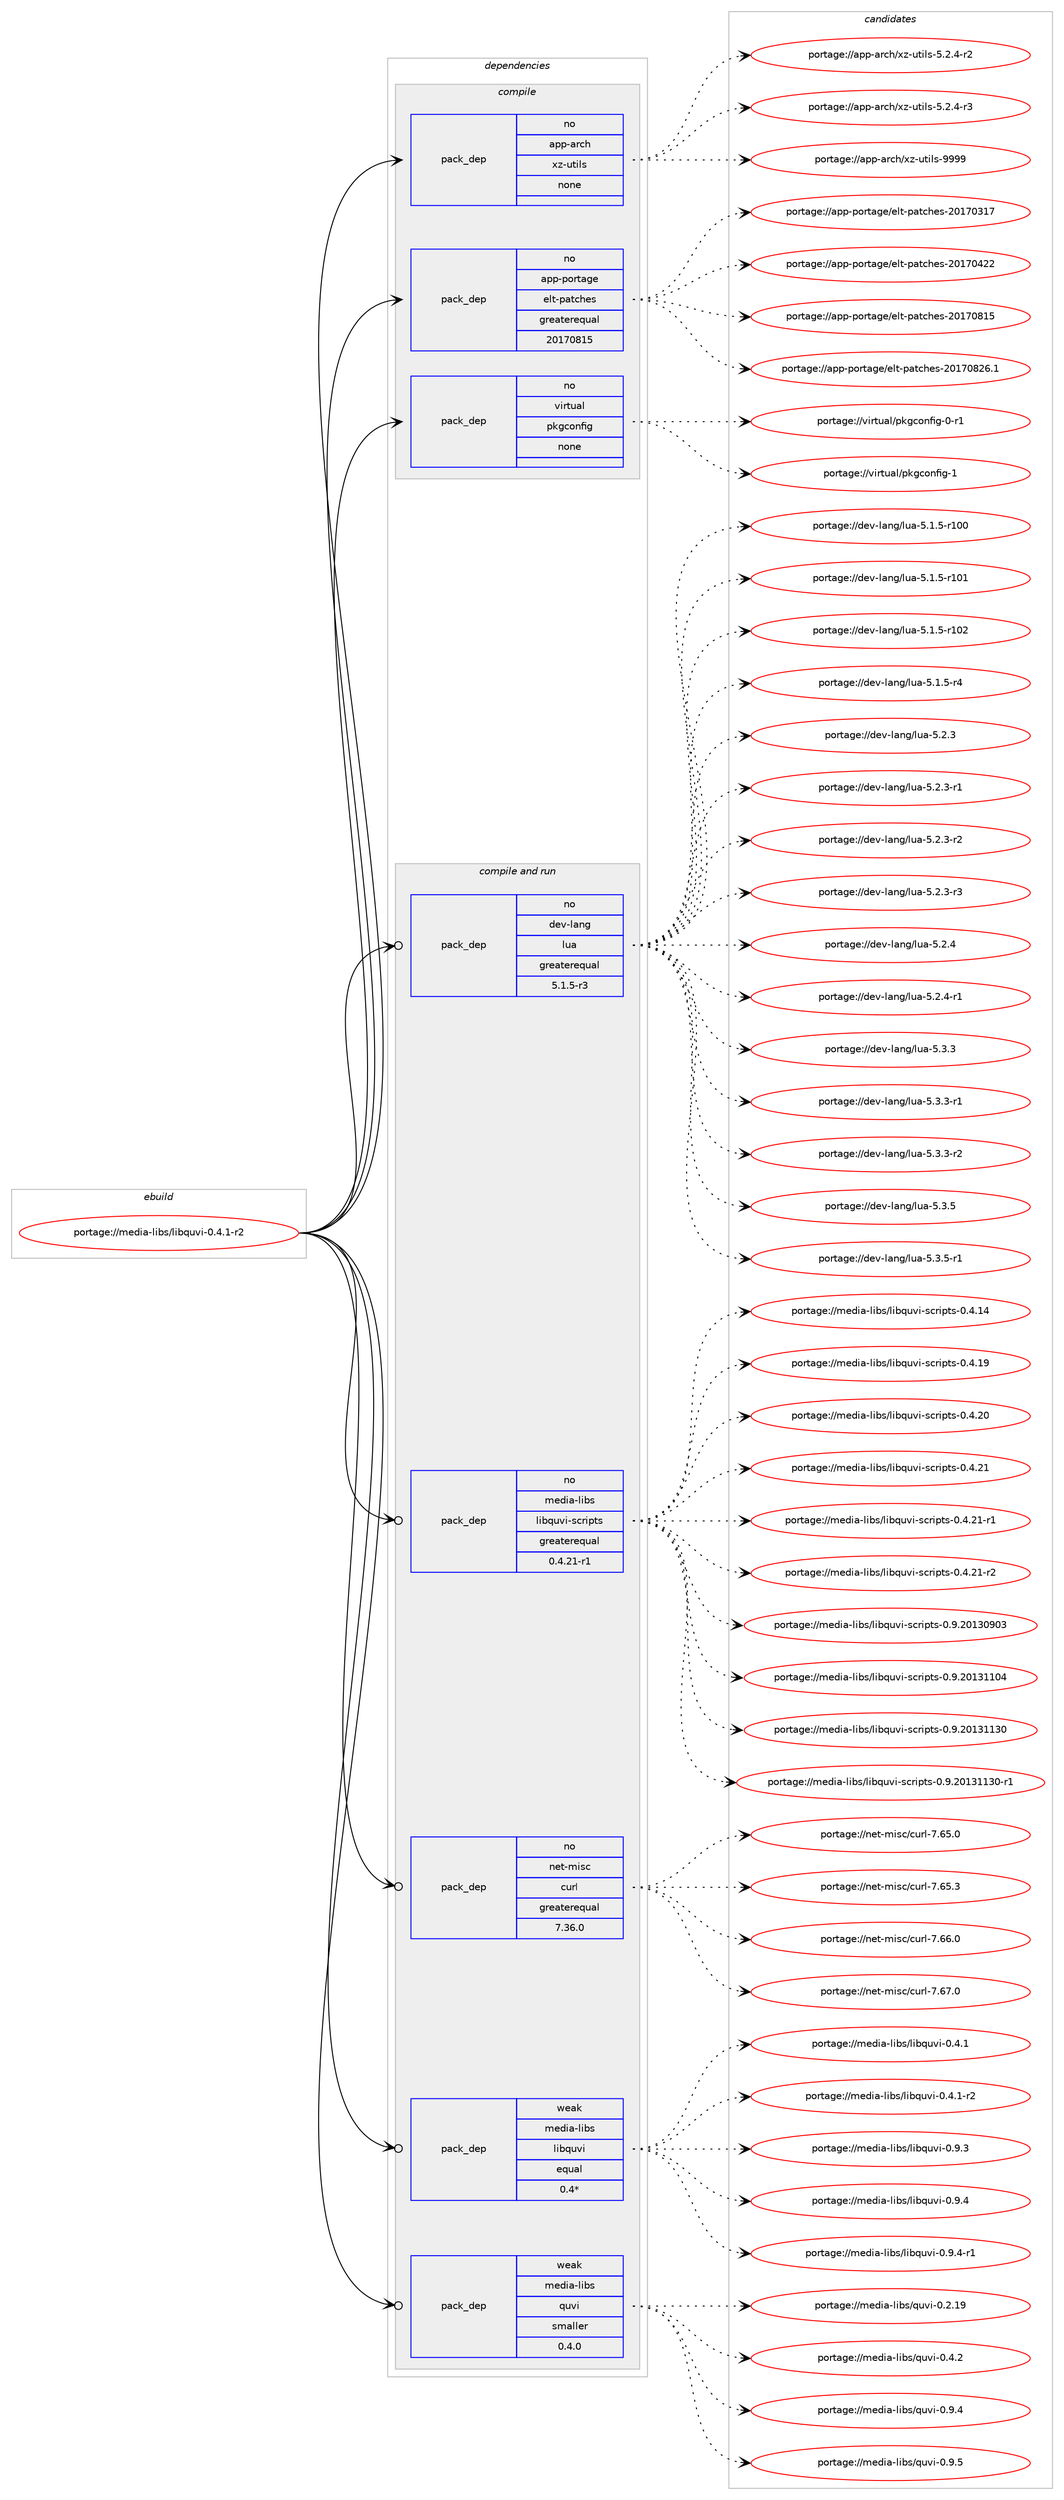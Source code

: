 digraph prolog {

# *************
# Graph options
# *************

newrank=true;
concentrate=true;
compound=true;
graph [rankdir=LR,fontname=Helvetica,fontsize=10,ranksep=1.5];#, ranksep=2.5, nodesep=0.2];
edge  [arrowhead=vee];
node  [fontname=Helvetica,fontsize=10];

# **********
# The ebuild
# **********

subgraph cluster_leftcol {
color=gray;
rank=same;
label=<<i>ebuild</i>>;
id [label="portage://media-libs/libquvi-0.4.1-r2", color=red, width=4, href="../media-libs/libquvi-0.4.1-r2.svg"];
}

# ****************
# The dependencies
# ****************

subgraph cluster_midcol {
color=gray;
label=<<i>dependencies</i>>;
subgraph cluster_compile {
fillcolor="#eeeeee";
style=filled;
label=<<i>compile</i>>;
subgraph pack235976 {
dependency321451 [label=<<TABLE BORDER="0" CELLBORDER="1" CELLSPACING="0" CELLPADDING="4" WIDTH="220"><TR><TD ROWSPAN="6" CELLPADDING="30">pack_dep</TD></TR><TR><TD WIDTH="110">no</TD></TR><TR><TD>app-arch</TD></TR><TR><TD>xz-utils</TD></TR><TR><TD>none</TD></TR><TR><TD></TD></TR></TABLE>>, shape=none, color=blue];
}
id:e -> dependency321451:w [weight=20,style="solid",arrowhead="vee"];
subgraph pack235977 {
dependency321452 [label=<<TABLE BORDER="0" CELLBORDER="1" CELLSPACING="0" CELLPADDING="4" WIDTH="220"><TR><TD ROWSPAN="6" CELLPADDING="30">pack_dep</TD></TR><TR><TD WIDTH="110">no</TD></TR><TR><TD>app-portage</TD></TR><TR><TD>elt-patches</TD></TR><TR><TD>greaterequal</TD></TR><TR><TD>20170815</TD></TR></TABLE>>, shape=none, color=blue];
}
id:e -> dependency321452:w [weight=20,style="solid",arrowhead="vee"];
subgraph pack235978 {
dependency321453 [label=<<TABLE BORDER="0" CELLBORDER="1" CELLSPACING="0" CELLPADDING="4" WIDTH="220"><TR><TD ROWSPAN="6" CELLPADDING="30">pack_dep</TD></TR><TR><TD WIDTH="110">no</TD></TR><TR><TD>virtual</TD></TR><TR><TD>pkgconfig</TD></TR><TR><TD>none</TD></TR><TR><TD></TD></TR></TABLE>>, shape=none, color=blue];
}
id:e -> dependency321453:w [weight=20,style="solid",arrowhead="vee"];
}
subgraph cluster_compileandrun {
fillcolor="#eeeeee";
style=filled;
label=<<i>compile and run</i>>;
subgraph pack235979 {
dependency321454 [label=<<TABLE BORDER="0" CELLBORDER="1" CELLSPACING="0" CELLPADDING="4" WIDTH="220"><TR><TD ROWSPAN="6" CELLPADDING="30">pack_dep</TD></TR><TR><TD WIDTH="110">no</TD></TR><TR><TD>dev-lang</TD></TR><TR><TD>lua</TD></TR><TR><TD>greaterequal</TD></TR><TR><TD>5.1.5-r3</TD></TR></TABLE>>, shape=none, color=blue];
}
id:e -> dependency321454:w [weight=20,style="solid",arrowhead="odotvee"];
subgraph pack235980 {
dependency321455 [label=<<TABLE BORDER="0" CELLBORDER="1" CELLSPACING="0" CELLPADDING="4" WIDTH="220"><TR><TD ROWSPAN="6" CELLPADDING="30">pack_dep</TD></TR><TR><TD WIDTH="110">no</TD></TR><TR><TD>media-libs</TD></TR><TR><TD>libquvi-scripts</TD></TR><TR><TD>greaterequal</TD></TR><TR><TD>0.4.21-r1</TD></TR></TABLE>>, shape=none, color=blue];
}
id:e -> dependency321455:w [weight=20,style="solid",arrowhead="odotvee"];
subgraph pack235981 {
dependency321456 [label=<<TABLE BORDER="0" CELLBORDER="1" CELLSPACING="0" CELLPADDING="4" WIDTH="220"><TR><TD ROWSPAN="6" CELLPADDING="30">pack_dep</TD></TR><TR><TD WIDTH="110">no</TD></TR><TR><TD>net-misc</TD></TR><TR><TD>curl</TD></TR><TR><TD>greaterequal</TD></TR><TR><TD>7.36.0</TD></TR></TABLE>>, shape=none, color=blue];
}
id:e -> dependency321456:w [weight=20,style="solid",arrowhead="odotvee"];
subgraph pack235982 {
dependency321457 [label=<<TABLE BORDER="0" CELLBORDER="1" CELLSPACING="0" CELLPADDING="4" WIDTH="220"><TR><TD ROWSPAN="6" CELLPADDING="30">pack_dep</TD></TR><TR><TD WIDTH="110">weak</TD></TR><TR><TD>media-libs</TD></TR><TR><TD>libquvi</TD></TR><TR><TD>equal</TD></TR><TR><TD>0.4*</TD></TR></TABLE>>, shape=none, color=blue];
}
id:e -> dependency321457:w [weight=20,style="solid",arrowhead="odotvee"];
subgraph pack235983 {
dependency321458 [label=<<TABLE BORDER="0" CELLBORDER="1" CELLSPACING="0" CELLPADDING="4" WIDTH="220"><TR><TD ROWSPAN="6" CELLPADDING="30">pack_dep</TD></TR><TR><TD WIDTH="110">weak</TD></TR><TR><TD>media-libs</TD></TR><TR><TD>quvi</TD></TR><TR><TD>smaller</TD></TR><TR><TD>0.4.0</TD></TR></TABLE>>, shape=none, color=blue];
}
id:e -> dependency321458:w [weight=20,style="solid",arrowhead="odotvee"];
}
subgraph cluster_run {
fillcolor="#eeeeee";
style=filled;
label=<<i>run</i>>;
}
}

# **************
# The candidates
# **************

subgraph cluster_choices {
rank=same;
color=gray;
label=<<i>candidates</i>>;

subgraph choice235976 {
color=black;
nodesep=1;
choiceportage9711211245971149910447120122451171161051081154553465046524511450 [label="portage://app-arch/xz-utils-5.2.4-r2", color=red, width=4,href="../app-arch/xz-utils-5.2.4-r2.svg"];
choiceportage9711211245971149910447120122451171161051081154553465046524511451 [label="portage://app-arch/xz-utils-5.2.4-r3", color=red, width=4,href="../app-arch/xz-utils-5.2.4-r3.svg"];
choiceportage9711211245971149910447120122451171161051081154557575757 [label="portage://app-arch/xz-utils-9999", color=red, width=4,href="../app-arch/xz-utils-9999.svg"];
dependency321451:e -> choiceportage9711211245971149910447120122451171161051081154553465046524511450:w [style=dotted,weight="100"];
dependency321451:e -> choiceportage9711211245971149910447120122451171161051081154553465046524511451:w [style=dotted,weight="100"];
dependency321451:e -> choiceportage9711211245971149910447120122451171161051081154557575757:w [style=dotted,weight="100"];
}
subgraph choice235977 {
color=black;
nodesep=1;
choiceportage97112112451121111141169710310147101108116451129711699104101115455048495548514955 [label="portage://app-portage/elt-patches-20170317", color=red, width=4,href="../app-portage/elt-patches-20170317.svg"];
choiceportage97112112451121111141169710310147101108116451129711699104101115455048495548525050 [label="portage://app-portage/elt-patches-20170422", color=red, width=4,href="../app-portage/elt-patches-20170422.svg"];
choiceportage97112112451121111141169710310147101108116451129711699104101115455048495548564953 [label="portage://app-portage/elt-patches-20170815", color=red, width=4,href="../app-portage/elt-patches-20170815.svg"];
choiceportage971121124511211111411697103101471011081164511297116991041011154550484955485650544649 [label="portage://app-portage/elt-patches-20170826.1", color=red, width=4,href="../app-portage/elt-patches-20170826.1.svg"];
dependency321452:e -> choiceportage97112112451121111141169710310147101108116451129711699104101115455048495548514955:w [style=dotted,weight="100"];
dependency321452:e -> choiceportage97112112451121111141169710310147101108116451129711699104101115455048495548525050:w [style=dotted,weight="100"];
dependency321452:e -> choiceportage97112112451121111141169710310147101108116451129711699104101115455048495548564953:w [style=dotted,weight="100"];
dependency321452:e -> choiceportage971121124511211111411697103101471011081164511297116991041011154550484955485650544649:w [style=dotted,weight="100"];
}
subgraph choice235978 {
color=black;
nodesep=1;
choiceportage11810511411611797108471121071039911111010210510345484511449 [label="portage://virtual/pkgconfig-0-r1", color=red, width=4,href="../virtual/pkgconfig-0-r1.svg"];
choiceportage1181051141161179710847112107103991111101021051034549 [label="portage://virtual/pkgconfig-1", color=red, width=4,href="../virtual/pkgconfig-1.svg"];
dependency321453:e -> choiceportage11810511411611797108471121071039911111010210510345484511449:w [style=dotted,weight="100"];
dependency321453:e -> choiceportage1181051141161179710847112107103991111101021051034549:w [style=dotted,weight="100"];
}
subgraph choice235979 {
color=black;
nodesep=1;
choiceportage1001011184510897110103471081179745534649465345114494848 [label="portage://dev-lang/lua-5.1.5-r100", color=red, width=4,href="../dev-lang/lua-5.1.5-r100.svg"];
choiceportage1001011184510897110103471081179745534649465345114494849 [label="portage://dev-lang/lua-5.1.5-r101", color=red, width=4,href="../dev-lang/lua-5.1.5-r101.svg"];
choiceportage1001011184510897110103471081179745534649465345114494850 [label="portage://dev-lang/lua-5.1.5-r102", color=red, width=4,href="../dev-lang/lua-5.1.5-r102.svg"];
choiceportage100101118451089711010347108117974553464946534511452 [label="portage://dev-lang/lua-5.1.5-r4", color=red, width=4,href="../dev-lang/lua-5.1.5-r4.svg"];
choiceportage10010111845108971101034710811797455346504651 [label="portage://dev-lang/lua-5.2.3", color=red, width=4,href="../dev-lang/lua-5.2.3.svg"];
choiceportage100101118451089711010347108117974553465046514511449 [label="portage://dev-lang/lua-5.2.3-r1", color=red, width=4,href="../dev-lang/lua-5.2.3-r1.svg"];
choiceportage100101118451089711010347108117974553465046514511450 [label="portage://dev-lang/lua-5.2.3-r2", color=red, width=4,href="../dev-lang/lua-5.2.3-r2.svg"];
choiceportage100101118451089711010347108117974553465046514511451 [label="portage://dev-lang/lua-5.2.3-r3", color=red, width=4,href="../dev-lang/lua-5.2.3-r3.svg"];
choiceportage10010111845108971101034710811797455346504652 [label="portage://dev-lang/lua-5.2.4", color=red, width=4,href="../dev-lang/lua-5.2.4.svg"];
choiceportage100101118451089711010347108117974553465046524511449 [label="portage://dev-lang/lua-5.2.4-r1", color=red, width=4,href="../dev-lang/lua-5.2.4-r1.svg"];
choiceportage10010111845108971101034710811797455346514651 [label="portage://dev-lang/lua-5.3.3", color=red, width=4,href="../dev-lang/lua-5.3.3.svg"];
choiceportage100101118451089711010347108117974553465146514511449 [label="portage://dev-lang/lua-5.3.3-r1", color=red, width=4,href="../dev-lang/lua-5.3.3-r1.svg"];
choiceportage100101118451089711010347108117974553465146514511450 [label="portage://dev-lang/lua-5.3.3-r2", color=red, width=4,href="../dev-lang/lua-5.3.3-r2.svg"];
choiceportage10010111845108971101034710811797455346514653 [label="portage://dev-lang/lua-5.3.5", color=red, width=4,href="../dev-lang/lua-5.3.5.svg"];
choiceportage100101118451089711010347108117974553465146534511449 [label="portage://dev-lang/lua-5.3.5-r1", color=red, width=4,href="../dev-lang/lua-5.3.5-r1.svg"];
dependency321454:e -> choiceportage1001011184510897110103471081179745534649465345114494848:w [style=dotted,weight="100"];
dependency321454:e -> choiceportage1001011184510897110103471081179745534649465345114494849:w [style=dotted,weight="100"];
dependency321454:e -> choiceportage1001011184510897110103471081179745534649465345114494850:w [style=dotted,weight="100"];
dependency321454:e -> choiceportage100101118451089711010347108117974553464946534511452:w [style=dotted,weight="100"];
dependency321454:e -> choiceportage10010111845108971101034710811797455346504651:w [style=dotted,weight="100"];
dependency321454:e -> choiceportage100101118451089711010347108117974553465046514511449:w [style=dotted,weight="100"];
dependency321454:e -> choiceportage100101118451089711010347108117974553465046514511450:w [style=dotted,weight="100"];
dependency321454:e -> choiceportage100101118451089711010347108117974553465046514511451:w [style=dotted,weight="100"];
dependency321454:e -> choiceportage10010111845108971101034710811797455346504652:w [style=dotted,weight="100"];
dependency321454:e -> choiceportage100101118451089711010347108117974553465046524511449:w [style=dotted,weight="100"];
dependency321454:e -> choiceportage10010111845108971101034710811797455346514651:w [style=dotted,weight="100"];
dependency321454:e -> choiceportage100101118451089711010347108117974553465146514511449:w [style=dotted,weight="100"];
dependency321454:e -> choiceportage100101118451089711010347108117974553465146514511450:w [style=dotted,weight="100"];
dependency321454:e -> choiceportage10010111845108971101034710811797455346514653:w [style=dotted,weight="100"];
dependency321454:e -> choiceportage100101118451089711010347108117974553465146534511449:w [style=dotted,weight="100"];
}
subgraph choice235980 {
color=black;
nodesep=1;
choiceportage1091011001059745108105981154710810598113117118105451159911410511211611545484652464952 [label="portage://media-libs/libquvi-scripts-0.4.14", color=red, width=4,href="../media-libs/libquvi-scripts-0.4.14.svg"];
choiceportage1091011001059745108105981154710810598113117118105451159911410511211611545484652464957 [label="portage://media-libs/libquvi-scripts-0.4.19", color=red, width=4,href="../media-libs/libquvi-scripts-0.4.19.svg"];
choiceportage1091011001059745108105981154710810598113117118105451159911410511211611545484652465048 [label="portage://media-libs/libquvi-scripts-0.4.20", color=red, width=4,href="../media-libs/libquvi-scripts-0.4.20.svg"];
choiceportage1091011001059745108105981154710810598113117118105451159911410511211611545484652465049 [label="portage://media-libs/libquvi-scripts-0.4.21", color=red, width=4,href="../media-libs/libquvi-scripts-0.4.21.svg"];
choiceportage10910110010597451081059811547108105981131171181054511599114105112116115454846524650494511449 [label="portage://media-libs/libquvi-scripts-0.4.21-r1", color=red, width=4,href="../media-libs/libquvi-scripts-0.4.21-r1.svg"];
choiceportage10910110010597451081059811547108105981131171181054511599114105112116115454846524650494511450 [label="portage://media-libs/libquvi-scripts-0.4.21-r2", color=red, width=4,href="../media-libs/libquvi-scripts-0.4.21-r2.svg"];
choiceportage1091011001059745108105981154710810598113117118105451159911410511211611545484657465048495148574851 [label="portage://media-libs/libquvi-scripts-0.9.20130903", color=red, width=4,href="../media-libs/libquvi-scripts-0.9.20130903.svg"];
choiceportage1091011001059745108105981154710810598113117118105451159911410511211611545484657465048495149494852 [label="portage://media-libs/libquvi-scripts-0.9.20131104", color=red, width=4,href="../media-libs/libquvi-scripts-0.9.20131104.svg"];
choiceportage1091011001059745108105981154710810598113117118105451159911410511211611545484657465048495149495148 [label="portage://media-libs/libquvi-scripts-0.9.20131130", color=red, width=4,href="../media-libs/libquvi-scripts-0.9.20131130.svg"];
choiceportage10910110010597451081059811547108105981131171181054511599114105112116115454846574650484951494951484511449 [label="portage://media-libs/libquvi-scripts-0.9.20131130-r1", color=red, width=4,href="../media-libs/libquvi-scripts-0.9.20131130-r1.svg"];
dependency321455:e -> choiceportage1091011001059745108105981154710810598113117118105451159911410511211611545484652464952:w [style=dotted,weight="100"];
dependency321455:e -> choiceportage1091011001059745108105981154710810598113117118105451159911410511211611545484652464957:w [style=dotted,weight="100"];
dependency321455:e -> choiceportage1091011001059745108105981154710810598113117118105451159911410511211611545484652465048:w [style=dotted,weight="100"];
dependency321455:e -> choiceportage1091011001059745108105981154710810598113117118105451159911410511211611545484652465049:w [style=dotted,weight="100"];
dependency321455:e -> choiceportage10910110010597451081059811547108105981131171181054511599114105112116115454846524650494511449:w [style=dotted,weight="100"];
dependency321455:e -> choiceportage10910110010597451081059811547108105981131171181054511599114105112116115454846524650494511450:w [style=dotted,weight="100"];
dependency321455:e -> choiceportage1091011001059745108105981154710810598113117118105451159911410511211611545484657465048495148574851:w [style=dotted,weight="100"];
dependency321455:e -> choiceportage1091011001059745108105981154710810598113117118105451159911410511211611545484657465048495149494852:w [style=dotted,weight="100"];
dependency321455:e -> choiceportage1091011001059745108105981154710810598113117118105451159911410511211611545484657465048495149495148:w [style=dotted,weight="100"];
dependency321455:e -> choiceportage10910110010597451081059811547108105981131171181054511599114105112116115454846574650484951494951484511449:w [style=dotted,weight="100"];
}
subgraph choice235981 {
color=black;
nodesep=1;
choiceportage1101011164510910511599479911711410845554654534648 [label="portage://net-misc/curl-7.65.0", color=red, width=4,href="../net-misc/curl-7.65.0.svg"];
choiceportage1101011164510910511599479911711410845554654534651 [label="portage://net-misc/curl-7.65.3", color=red, width=4,href="../net-misc/curl-7.65.3.svg"];
choiceportage1101011164510910511599479911711410845554654544648 [label="portage://net-misc/curl-7.66.0", color=red, width=4,href="../net-misc/curl-7.66.0.svg"];
choiceportage1101011164510910511599479911711410845554654554648 [label="portage://net-misc/curl-7.67.0", color=red, width=4,href="../net-misc/curl-7.67.0.svg"];
dependency321456:e -> choiceportage1101011164510910511599479911711410845554654534648:w [style=dotted,weight="100"];
dependency321456:e -> choiceportage1101011164510910511599479911711410845554654534651:w [style=dotted,weight="100"];
dependency321456:e -> choiceportage1101011164510910511599479911711410845554654544648:w [style=dotted,weight="100"];
dependency321456:e -> choiceportage1101011164510910511599479911711410845554654554648:w [style=dotted,weight="100"];
}
subgraph choice235982 {
color=black;
nodesep=1;
choiceportage1091011001059745108105981154710810598113117118105454846524649 [label="portage://media-libs/libquvi-0.4.1", color=red, width=4,href="../media-libs/libquvi-0.4.1.svg"];
choiceportage10910110010597451081059811547108105981131171181054548465246494511450 [label="portage://media-libs/libquvi-0.4.1-r2", color=red, width=4,href="../media-libs/libquvi-0.4.1-r2.svg"];
choiceportage1091011001059745108105981154710810598113117118105454846574651 [label="portage://media-libs/libquvi-0.9.3", color=red, width=4,href="../media-libs/libquvi-0.9.3.svg"];
choiceportage1091011001059745108105981154710810598113117118105454846574652 [label="portage://media-libs/libquvi-0.9.4", color=red, width=4,href="../media-libs/libquvi-0.9.4.svg"];
choiceportage10910110010597451081059811547108105981131171181054548465746524511449 [label="portage://media-libs/libquvi-0.9.4-r1", color=red, width=4,href="../media-libs/libquvi-0.9.4-r1.svg"];
dependency321457:e -> choiceportage1091011001059745108105981154710810598113117118105454846524649:w [style=dotted,weight="100"];
dependency321457:e -> choiceportage10910110010597451081059811547108105981131171181054548465246494511450:w [style=dotted,weight="100"];
dependency321457:e -> choiceportage1091011001059745108105981154710810598113117118105454846574651:w [style=dotted,weight="100"];
dependency321457:e -> choiceportage1091011001059745108105981154710810598113117118105454846574652:w [style=dotted,weight="100"];
dependency321457:e -> choiceportage10910110010597451081059811547108105981131171181054548465746524511449:w [style=dotted,weight="100"];
}
subgraph choice235983 {
color=black;
nodesep=1;
choiceportage1091011001059745108105981154711311711810545484650464957 [label="portage://media-libs/quvi-0.2.19", color=red, width=4,href="../media-libs/quvi-0.2.19.svg"];
choiceportage10910110010597451081059811547113117118105454846524650 [label="portage://media-libs/quvi-0.4.2", color=red, width=4,href="../media-libs/quvi-0.4.2.svg"];
choiceportage10910110010597451081059811547113117118105454846574652 [label="portage://media-libs/quvi-0.9.4", color=red, width=4,href="../media-libs/quvi-0.9.4.svg"];
choiceportage10910110010597451081059811547113117118105454846574653 [label="portage://media-libs/quvi-0.9.5", color=red, width=4,href="../media-libs/quvi-0.9.5.svg"];
dependency321458:e -> choiceportage1091011001059745108105981154711311711810545484650464957:w [style=dotted,weight="100"];
dependency321458:e -> choiceportage10910110010597451081059811547113117118105454846524650:w [style=dotted,weight="100"];
dependency321458:e -> choiceportage10910110010597451081059811547113117118105454846574652:w [style=dotted,weight="100"];
dependency321458:e -> choiceportage10910110010597451081059811547113117118105454846574653:w [style=dotted,weight="100"];
}
}

}
